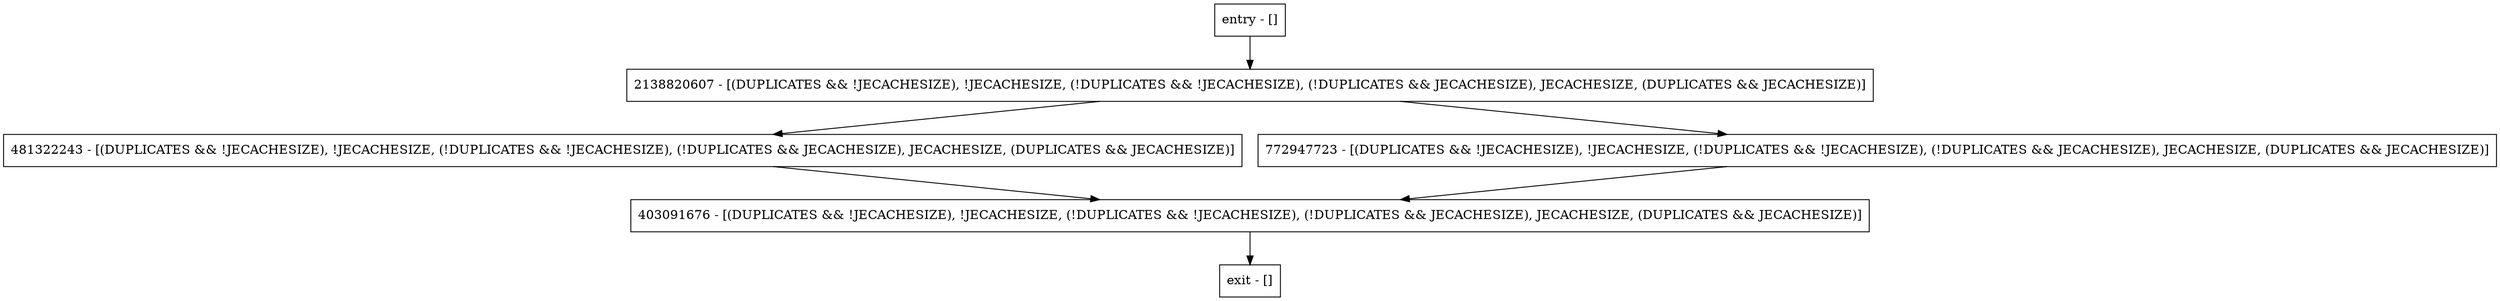 digraph put {
node [shape=record];
entry [label="entry - []"];
exit [label="exit - []"];
481322243 [label="481322243 - [(DUPLICATES && !JECACHESIZE), !JECACHESIZE, (!DUPLICATES && !JECACHESIZE), (!DUPLICATES && JECACHESIZE), JECACHESIZE, (DUPLICATES && JECACHESIZE)]"];
772947723 [label="772947723 - [(DUPLICATES && !JECACHESIZE), !JECACHESIZE, (!DUPLICATES && !JECACHESIZE), (!DUPLICATES && JECACHESIZE), JECACHESIZE, (DUPLICATES && JECACHESIZE)]"];
2138820607 [label="2138820607 - [(DUPLICATES && !JECACHESIZE), !JECACHESIZE, (!DUPLICATES && !JECACHESIZE), (!DUPLICATES && JECACHESIZE), JECACHESIZE, (DUPLICATES && JECACHESIZE)]"];
403091676 [label="403091676 - [(DUPLICATES && !JECACHESIZE), !JECACHESIZE, (!DUPLICATES && !JECACHESIZE), (!DUPLICATES && JECACHESIZE), JECACHESIZE, (DUPLICATES && JECACHESIZE)]"];
entry;
exit;
entry -> 2138820607;
481322243 -> 403091676;
772947723 -> 403091676;
2138820607 -> 481322243;
2138820607 -> 772947723;
403091676 -> exit;
}
